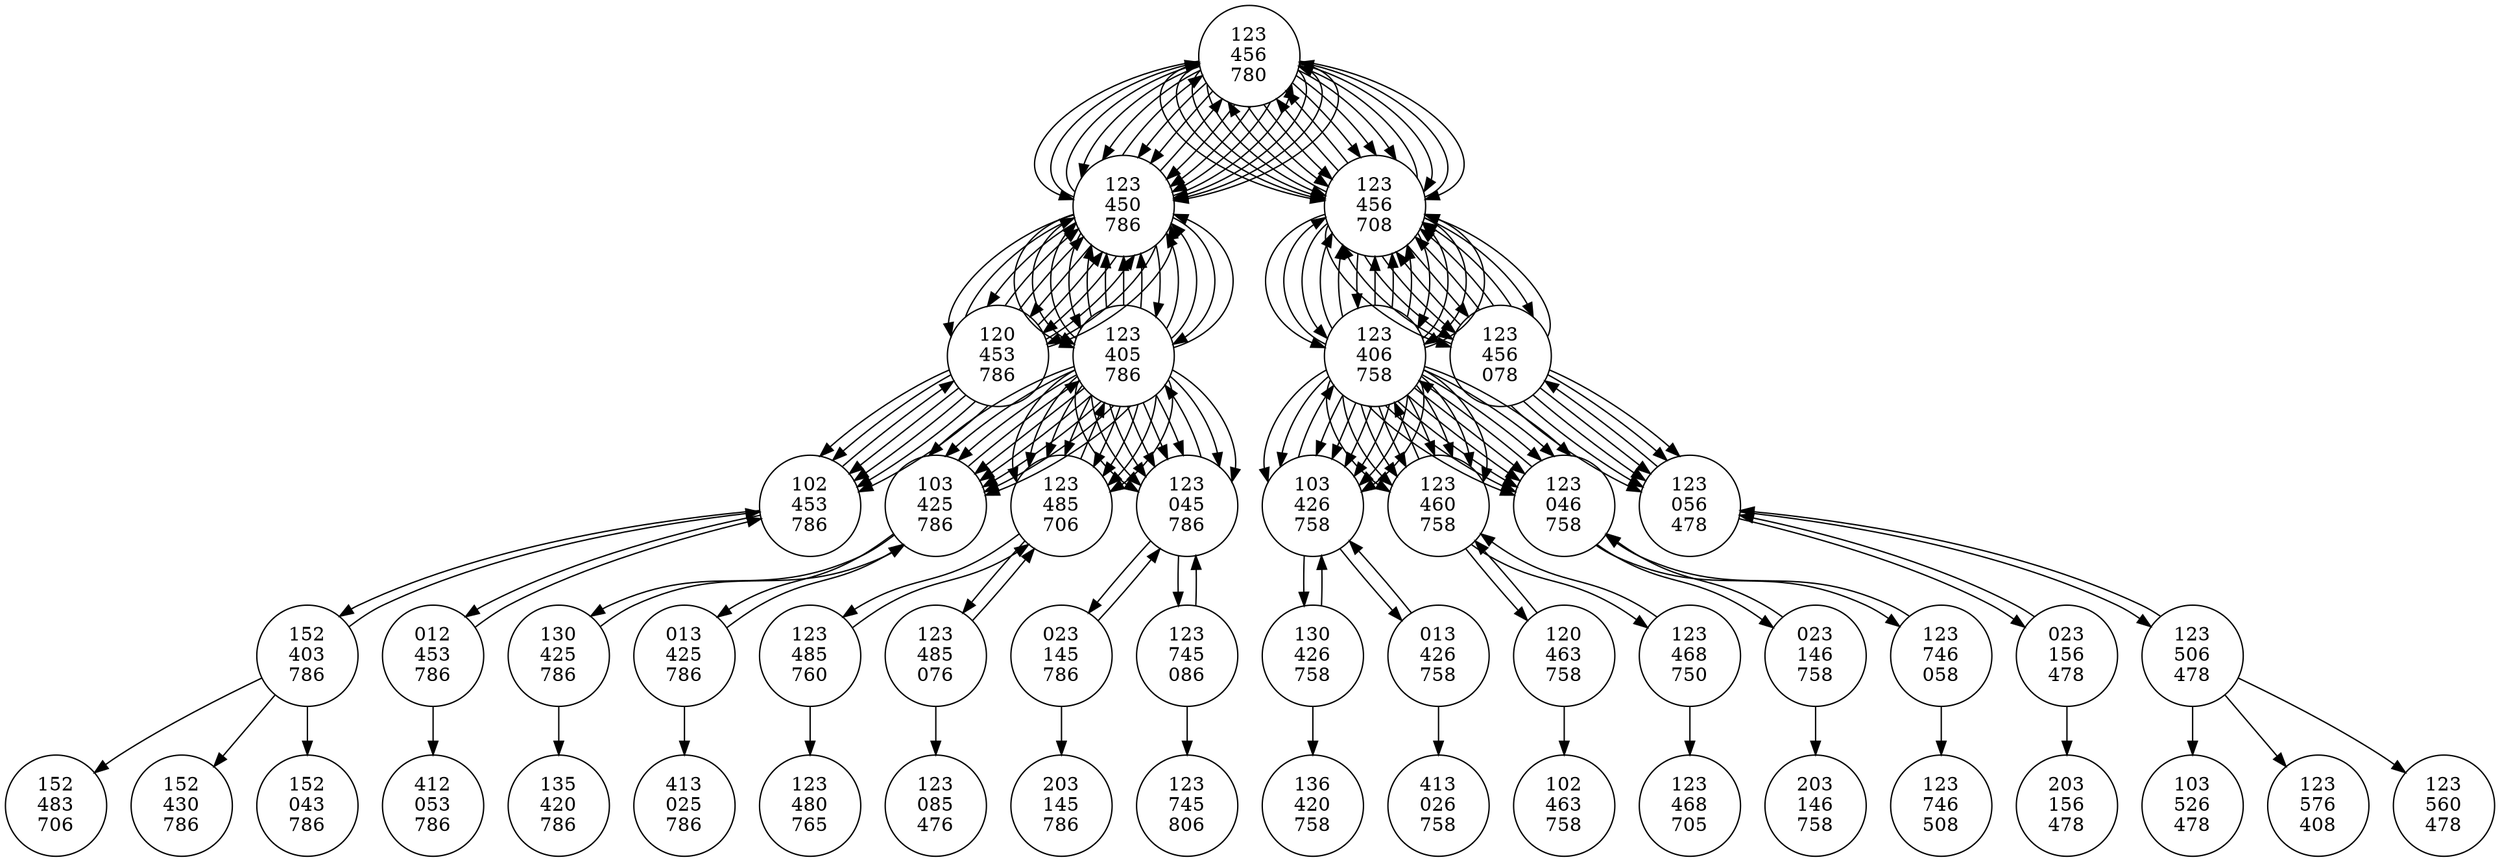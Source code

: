 digraph tree{
node [shape=circle];
123456780 [label= "123
456
780
"]
123450786 [label= "123
450
786
"]
120453786 [label= "120
453
786
"]
123450786 [label= "123
450
786
"]
120453786 [label= "120
453
786
"]
123450786 [label= "123
450
786
"]
102453786 [label= "102
453
786
"]
123456780 [label= "123
456
780
"]
123450786 [label= "123
450
786
"]
123456708 [label= "123
456
708
"]
123405786 [label= "123
405
786
"]
103425786 [label= "103
425
786
"]
123485706 [label= "123
485
706
"]
123450786 [label= "123
450
786
"]
123045786 [label= "123
045
786
"]
102453786 [label= "102
453
786
"]
152403786 [label= "152
403
786
"]
102453786 [label= "102
453
786
"]
152483706 [label= "152
483
706
"]
152430786 [label= "152
430
786
"]
152043786 [label= "152
043
786
"]
120453786 [label= "120
453
786
"]
123450786 [label= "123
450
786
"]
102453786 [label= "102
453
786
"]
012453786 [label= "012
453
786
"]
412053786 [label= "412
053
786
"]
102453786 [label= "102
453
786
"]
123456780 [label= "123
456
780
"]
123450786 [label= "123
450
786
"]
120453786 [label= "120
453
786
"]
123450786 [label= "123
450
786
"]
102453786 [label= "102
453
786
"]
123456780 [label= "123
456
780
"]
123450786 [label= "123
450
786
"]
123456708 [label= "123
456
708
"]
123405786 [label= "123
405
786
"]
103425786 [label= "103
425
786
"]
123485706 [label= "123
485
706
"]
123450786 [label= "123
450
786
"]
123045786 [label= "123
045
786
"]
123456708 [label= "123
456
708
"]
123406758 [label= "123
406
758
"]
103426758 [label= "103
426
758
"]
123456708 [label= "123
456
708
"]
123460758 [label= "123
460
758
"]
123046758 [label= "123
046
758
"]
123456780 [label= "123
456
780
"]
123450786 [label= "123
450
786
"]
123456708 [label= "123
456
708
"]
123456078 [label= "123
456
078
"]
123056478 [label= "123
056
478
"]
123456708 [label= "123
456
708
"]
123405786 [label= "123
405
786
"]
103425786 [label= "103
425
786
"]
123405786 [label= "123
405
786
"]
103425786 [label= "103
425
786
"]
123485706 [label= "123
485
706
"]
123450786 [label= "123
450
786
"]
123045786 [label= "123
045
786
"]
130425786 [label= "130
425
786
"]
135420786 [label= "135
420
786
"]
103425786 [label= "103
425
786
"]
013425786 [label= "013
425
786
"]
413025786 [label= "413
025
786
"]
103425786 [label= "103
425
786
"]
123485706 [label= "123
485
706
"]
123405786 [label= "123
405
786
"]
103425786 [label= "103
425
786
"]
123485706 [label= "123
485
706
"]
123450786 [label= "123
450
786
"]
123045786 [label= "123
045
786
"]
123485760 [label= "123
485
760
"]
123480765 [label= "123
480
765
"]
123485706 [label= "123
485
706
"]
123485076 [label= "123
485
076
"]
123085476 [label= "123
085
476
"]
123485706 [label= "123
485
706
"]
123450786 [label= "123
450
786
"]
120453786 [label= "120
453
786
"]
123450786 [label= "123
450
786
"]
102453786 [label= "102
453
786
"]
123456780 [label= "123
456
780
"]
123450786 [label= "123
450
786
"]
123456708 [label= "123
456
708
"]
123405786 [label= "123
405
786
"]
103425786 [label= "103
425
786
"]
123485706 [label= "123
485
706
"]
123450786 [label= "123
450
786
"]
123045786 [label= "123
045
786
"]
123045786 [label= "123
045
786
"]
023145786 [label= "023
145
786
"]
123045786 [label= "123
045
786
"]
203145786 [label= "203
145
786
"]
123745086 [label= "123
745
086
"]
123045786 [label= "123
045
786
"]
123745806 [label= "123
745
806
"]
123405786 [label= "123
405
786
"]
103425786 [label= "103
425
786
"]
123485706 [label= "123
485
706
"]
123450786 [label= "123
450
786
"]
123045786 [label= "123
045
786
"]
123456708 [label= "123
456
708
"]
123406758 [label= "123
406
758
"]
103426758 [label= "103
426
758
"]
123406758 [label= "123
406
758
"]
103426758 [label= "103
426
758
"]
123456708 [label= "123
456
708
"]
123460758 [label= "123
460
758
"]
123046758 [label= "123
046
758
"]
130426758 [label= "130
426
758
"]
136420758 [label= "136
420
758
"]
103426758 [label= "103
426
758
"]
013426758 [label= "013
426
758
"]
413026758 [label= "413
026
758
"]
103426758 [label= "103
426
758
"]
123456708 [label= "123
456
708
"]
123406758 [label= "123
406
758
"]
103426758 [label= "103
426
758
"]
123456708 [label= "123
456
708
"]
123460758 [label= "123
460
758
"]
123046758 [label= "123
046
758
"]
123456780 [label= "123
456
780
"]
123450786 [label= "123
450
786
"]
123456708 [label= "123
456
708
"]
123456078 [label= "123
456
078
"]
123056478 [label= "123
056
478
"]
123456708 [label= "123
456
708
"]
123460758 [label= "123
460
758
"]
120463758 [label= "120
463
758
"]
123460758 [label= "123
460
758
"]
102463758 [label= "102
463
758
"]
123468750 [label= "123
468
750
"]
123460758 [label= "123
460
758
"]
123468705 [label= "123
468
705
"]
123406758 [label= "123
406
758
"]
103426758 [label= "103
426
758
"]
123456708 [label= "123
456
708
"]
123460758 [label= "123
460
758
"]
123046758 [label= "123
046
758
"]
123046758 [label= "123
046
758
"]
023146758 [label= "023
146
758
"]
123046758 [label= "123
046
758
"]
203146758 [label= "203
146
758
"]
123746058 [label= "123
746
058
"]
123046758 [label= "123
046
758
"]
123746508 [label= "123
746
508
"]
123406758 [label= "123
406
758
"]
103426758 [label= "103
426
758
"]
123456708 [label= "123
456
708
"]
123460758 [label= "123
460
758
"]
123046758 [label= "123
046
758
"]
123456780 [label= "123
456
780
"]
123450786 [label= "123
450
786
"]
120453786 [label= "120
453
786
"]
123450786 [label= "123
450
786
"]
102453786 [label= "102
453
786
"]
123456780 [label= "123
456
780
"]
123450786 [label= "123
450
786
"]
123456708 [label= "123
456
708
"]
123405786 [label= "123
405
786
"]
103425786 [label= "103
425
786
"]
123485706 [label= "123
485
706
"]
123450786 [label= "123
450
786
"]
123045786 [label= "123
045
786
"]
123456708 [label= "123
456
708
"]
123406758 [label= "123
406
758
"]
103426758 [label= "103
426
758
"]
123456708 [label= "123
456
708
"]
123460758 [label= "123
460
758
"]
123046758 [label= "123
046
758
"]
123456780 [label= "123
456
780
"]
123450786 [label= "123
450
786
"]
123456708 [label= "123
456
708
"]
123456078 [label= "123
456
078
"]
123056478 [label= "123
056
478
"]
123456708 [label= "123
456
708
"]
123456078 [label= "123
456
078
"]
123056478 [label= "123
056
478
"]
023156478 [label= "023
156
478
"]
123056478 [label= "123
056
478
"]
203156478 [label= "203
156
478
"]
123456078 [label= "123
456
078
"]
123056478 [label= "123
056
478
"]
123456708 [label= "123
456
708
"]
123506478 [label= "123
506
478
"]
103526478 [label= "103
526
478
"]
123576408 [label= "123
576
408
"]
123560478 [label= "123
560
478
"]
123056478 [label= "123
056
478
"]
123456708 [label= "123
456
708
"]
123406758 [label= "123
406
758
"]
103426758 [label= "103
426
758
"]
123456708 [label= "123
456
708
"]
123460758 [label= "123
460
758
"]
123046758 [label= "123
046
758
"]
123456780 [label= "123
456
780
"]
123450786 [label= "123
450
786
"]
123456708 [label= "123
456
708
"]
123456078 [label= "123
456
078
"]
123056478 [label= "123
056
478
"]
123456708 [label= "123
456
708
"]
123456780 -> 123450786
123456780 -> 123456708
123450786 -> 120453786
123450786 -> 123456780
123450786 -> 123405786
120453786 -> 123450786
120453786 -> 102453786
123450786 -> 120453786
123450786 -> 123456780
123450786 -> 123405786
120453786 -> 123450786
120453786 -> 102453786
123456780 -> 123450786
123456780 -> 123456708
123405786 -> 103425786
123405786 -> 123485706
123405786 -> 123450786
123405786 -> 123045786
102453786 -> 152403786
102453786 -> 120453786
102453786 -> 012453786
152403786 -> 102453786
152403786 -> 152483706
152403786 -> 152430786
152403786 -> 152043786
120453786 -> 123450786
120453786 -> 102453786
012453786 -> 412053786
012453786 -> 102453786
123456780 -> 123450786
123456780 -> 123456708
123450786 -> 120453786
123450786 -> 123456780
123450786 -> 123405786
120453786 -> 123450786
120453786 -> 102453786
123456780 -> 123450786
123456780 -> 123456708
123405786 -> 103425786
123405786 -> 123485706
123405786 -> 123450786
123405786 -> 123045786
123456708 -> 123406758
123456708 -> 123456780
123456708 -> 123456078
123406758 -> 103426758
123406758 -> 123456708
123406758 -> 123460758
123406758 -> 123046758
123456780 -> 123450786
123456780 -> 123456708
123456078 -> 123056478
123456078 -> 123456708
123405786 -> 103425786
123405786 -> 123485706
123405786 -> 123450786
123405786 -> 123045786
103425786 -> 123405786
103425786 -> 130425786
103425786 -> 013425786
123405786 -> 103425786
123405786 -> 123485706
123405786 -> 123450786
123405786 -> 123045786
130425786 -> 135420786
130425786 -> 103425786
013425786 -> 413025786
013425786 -> 103425786
123485706 -> 123405786
123485706 -> 123485760
123485706 -> 123485076
123405786 -> 103425786
123405786 -> 123485706
123405786 -> 123450786
123405786 -> 123045786
123485760 -> 123480765
123485760 -> 123485706
123485076 -> 123085476
123485076 -> 123485706
123450786 -> 120453786
123450786 -> 123456780
123450786 -> 123405786
120453786 -> 123450786
120453786 -> 102453786
123456780 -> 123450786
123456780 -> 123456708
123405786 -> 103425786
123405786 -> 123485706
123405786 -> 123450786
123405786 -> 123045786
123045786 -> 023145786
123045786 -> 123745086
123045786 -> 123405786
023145786 -> 123045786
023145786 -> 203145786
123745086 -> 123045786
123745086 -> 123745806
123405786 -> 103425786
123405786 -> 123485706
123405786 -> 123450786
123405786 -> 123045786
123456708 -> 123406758
123456708 -> 123456780
123456708 -> 123456078
123406758 -> 103426758
123406758 -> 123456708
123406758 -> 123460758
123406758 -> 123046758
103426758 -> 123406758
103426758 -> 130426758
103426758 -> 013426758
123406758 -> 103426758
123406758 -> 123456708
123406758 -> 123460758
123406758 -> 123046758
130426758 -> 136420758
130426758 -> 103426758
013426758 -> 413026758
013426758 -> 103426758
123456708 -> 123406758
123456708 -> 123456780
123456708 -> 123456078
123406758 -> 103426758
123406758 -> 123456708
123406758 -> 123460758
123406758 -> 123046758
123456780 -> 123450786
123456780 -> 123456708
123456078 -> 123056478
123456078 -> 123456708
123460758 -> 120463758
123460758 -> 123468750
123460758 -> 123406758
120463758 -> 123460758
120463758 -> 102463758
123468750 -> 123460758
123468750 -> 123468705
123406758 -> 103426758
123406758 -> 123456708
123406758 -> 123460758
123406758 -> 123046758
123046758 -> 023146758
123046758 -> 123746058
123046758 -> 123406758
023146758 -> 123046758
023146758 -> 203146758
123746058 -> 123046758
123746058 -> 123746508
123406758 -> 103426758
123406758 -> 123456708
123406758 -> 123460758
123406758 -> 123046758
123456780 -> 123450786
123456780 -> 123456708
123450786 -> 120453786
123450786 -> 123456780
123450786 -> 123405786
120453786 -> 123450786
120453786 -> 102453786
123456780 -> 123450786
123456780 -> 123456708
123405786 -> 103425786
123405786 -> 123485706
123405786 -> 123450786
123405786 -> 123045786
123456708 -> 123406758
123456708 -> 123456780
123456708 -> 123456078
123406758 -> 103426758
123406758 -> 123456708
123406758 -> 123460758
123406758 -> 123046758
123456780 -> 123450786
123456780 -> 123456708
123456078 -> 123056478
123456078 -> 123456708
123456078 -> 123056478
123456078 -> 123456708
123056478 -> 023156478
123056478 -> 123456078
123056478 -> 123506478
023156478 -> 123056478
023156478 -> 203156478
123456078 -> 123056478
123456078 -> 123456708
123506478 -> 103526478
123506478 -> 123576408
123506478 -> 123560478
123506478 -> 123056478
123456708 -> 123406758
123456708 -> 123456780
123456708 -> 123456078
123406758 -> 103426758
123406758 -> 123456708
123406758 -> 123460758
123406758 -> 123046758
123456780 -> 123450786
123456780 -> 123456708
123456078 -> 123056478
123456078 -> 123456708
}
